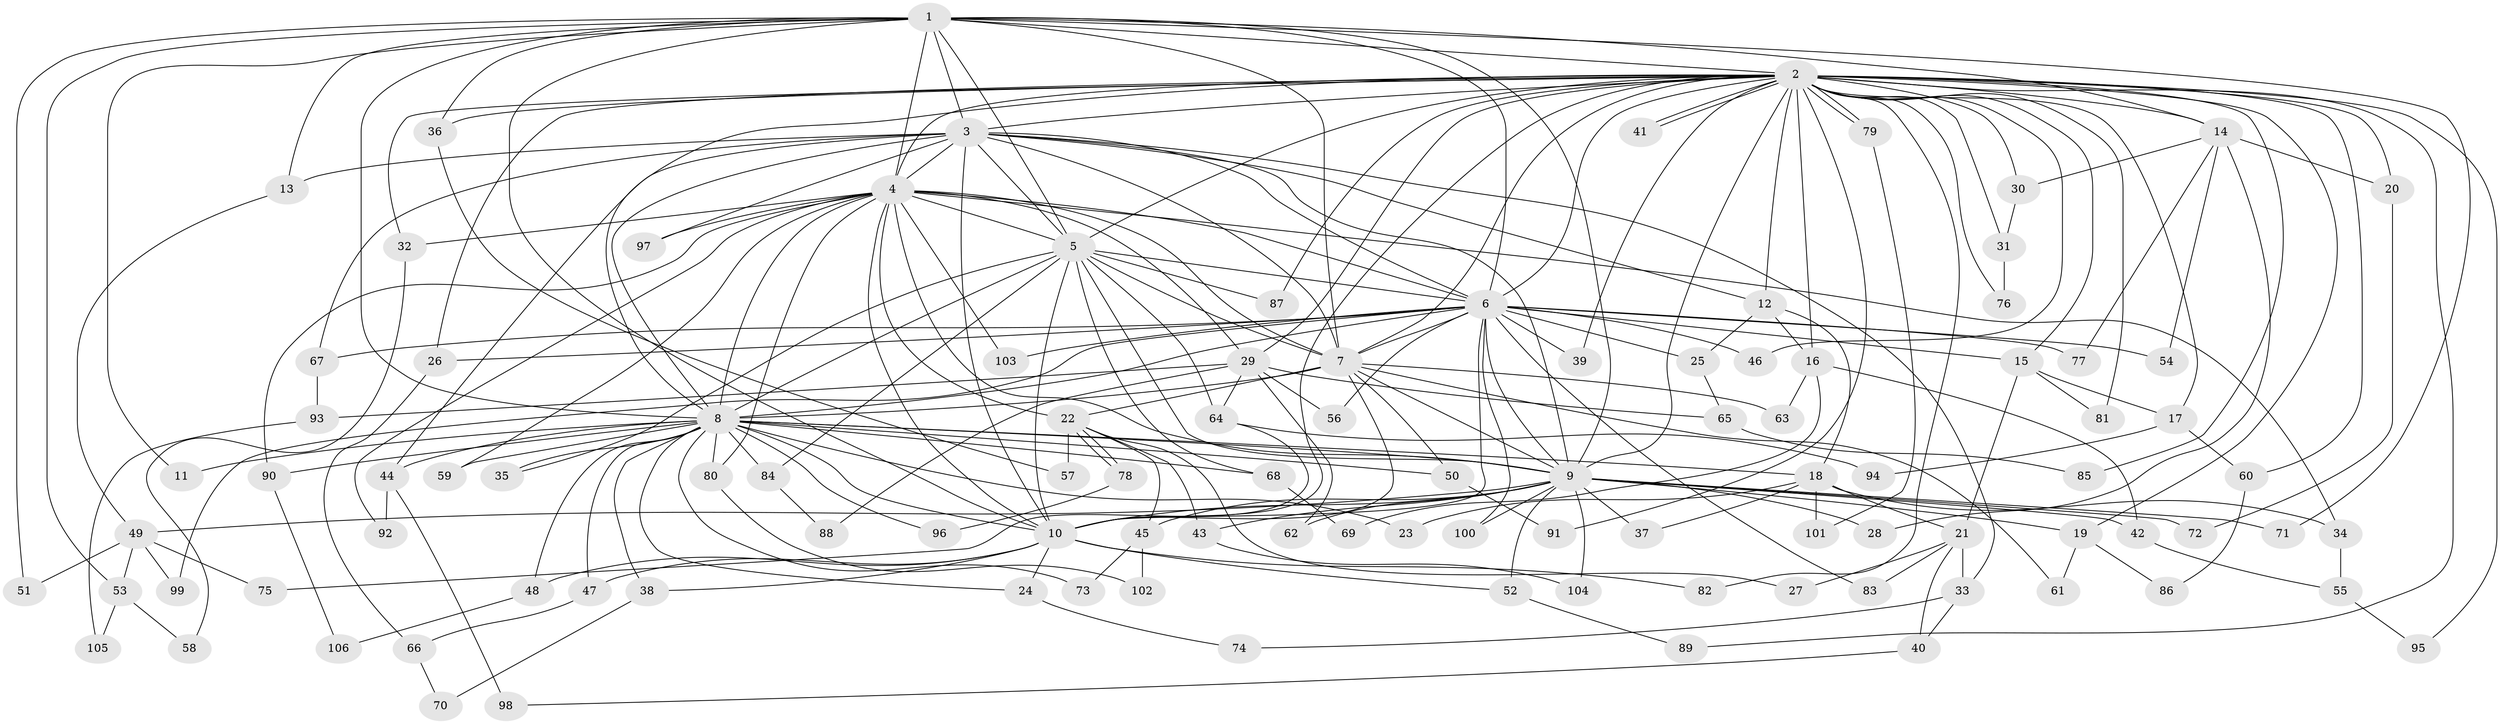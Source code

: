 // coarse degree distribution, {13: 0.06451612903225806, 2: 0.4838709677419355, 1: 0.22580645161290322, 22: 0.03225806451612903, 3: 0.0967741935483871, 4: 0.06451612903225806, 10: 0.03225806451612903}
// Generated by graph-tools (version 1.1) at 2025/49/03/04/25 21:49:05]
// undirected, 106 vertices, 237 edges
graph export_dot {
graph [start="1"]
  node [color=gray90,style=filled];
  1;
  2;
  3;
  4;
  5;
  6;
  7;
  8;
  9;
  10;
  11;
  12;
  13;
  14;
  15;
  16;
  17;
  18;
  19;
  20;
  21;
  22;
  23;
  24;
  25;
  26;
  27;
  28;
  29;
  30;
  31;
  32;
  33;
  34;
  35;
  36;
  37;
  38;
  39;
  40;
  41;
  42;
  43;
  44;
  45;
  46;
  47;
  48;
  49;
  50;
  51;
  52;
  53;
  54;
  55;
  56;
  57;
  58;
  59;
  60;
  61;
  62;
  63;
  64;
  65;
  66;
  67;
  68;
  69;
  70;
  71;
  72;
  73;
  74;
  75;
  76;
  77;
  78;
  79;
  80;
  81;
  82;
  83;
  84;
  85;
  86;
  87;
  88;
  89;
  90;
  91;
  92;
  93;
  94;
  95;
  96;
  97;
  98;
  99;
  100;
  101;
  102;
  103;
  104;
  105;
  106;
  1 -- 2;
  1 -- 3;
  1 -- 4;
  1 -- 5;
  1 -- 6;
  1 -- 7;
  1 -- 8;
  1 -- 9;
  1 -- 10;
  1 -- 11;
  1 -- 13;
  1 -- 14;
  1 -- 36;
  1 -- 51;
  1 -- 53;
  1 -- 71;
  2 -- 3;
  2 -- 4;
  2 -- 5;
  2 -- 6;
  2 -- 7;
  2 -- 8;
  2 -- 9;
  2 -- 10;
  2 -- 12;
  2 -- 14;
  2 -- 15;
  2 -- 16;
  2 -- 17;
  2 -- 19;
  2 -- 20;
  2 -- 26;
  2 -- 29;
  2 -- 30;
  2 -- 31;
  2 -- 32;
  2 -- 36;
  2 -- 39;
  2 -- 41;
  2 -- 41;
  2 -- 46;
  2 -- 60;
  2 -- 76;
  2 -- 79;
  2 -- 79;
  2 -- 81;
  2 -- 82;
  2 -- 85;
  2 -- 87;
  2 -- 89;
  2 -- 91;
  2 -- 95;
  3 -- 4;
  3 -- 5;
  3 -- 6;
  3 -- 7;
  3 -- 8;
  3 -- 9;
  3 -- 10;
  3 -- 12;
  3 -- 13;
  3 -- 33;
  3 -- 44;
  3 -- 67;
  3 -- 97;
  4 -- 5;
  4 -- 6;
  4 -- 7;
  4 -- 8;
  4 -- 9;
  4 -- 10;
  4 -- 22;
  4 -- 29;
  4 -- 32;
  4 -- 34;
  4 -- 59;
  4 -- 80;
  4 -- 90;
  4 -- 92;
  4 -- 97;
  4 -- 103;
  5 -- 6;
  5 -- 7;
  5 -- 8;
  5 -- 9;
  5 -- 10;
  5 -- 35;
  5 -- 64;
  5 -- 68;
  5 -- 84;
  5 -- 87;
  6 -- 7;
  6 -- 8;
  6 -- 9;
  6 -- 10;
  6 -- 15;
  6 -- 25;
  6 -- 26;
  6 -- 39;
  6 -- 46;
  6 -- 54;
  6 -- 56;
  6 -- 67;
  6 -- 77;
  6 -- 83;
  6 -- 99;
  6 -- 100;
  6 -- 103;
  7 -- 8;
  7 -- 9;
  7 -- 10;
  7 -- 22;
  7 -- 50;
  7 -- 61;
  7 -- 63;
  8 -- 9;
  8 -- 10;
  8 -- 11;
  8 -- 18;
  8 -- 23;
  8 -- 24;
  8 -- 35;
  8 -- 38;
  8 -- 44;
  8 -- 47;
  8 -- 48;
  8 -- 50;
  8 -- 59;
  8 -- 68;
  8 -- 73;
  8 -- 80;
  8 -- 84;
  8 -- 90;
  8 -- 96;
  9 -- 10;
  9 -- 19;
  9 -- 28;
  9 -- 37;
  9 -- 42;
  9 -- 43;
  9 -- 45;
  9 -- 49;
  9 -- 52;
  9 -- 62;
  9 -- 71;
  9 -- 72;
  9 -- 100;
  9 -- 104;
  10 -- 24;
  10 -- 38;
  10 -- 47;
  10 -- 48;
  10 -- 52;
  10 -- 82;
  12 -- 16;
  12 -- 18;
  12 -- 25;
  13 -- 49;
  14 -- 20;
  14 -- 28;
  14 -- 30;
  14 -- 54;
  14 -- 77;
  15 -- 17;
  15 -- 21;
  15 -- 81;
  16 -- 42;
  16 -- 63;
  16 -- 69;
  17 -- 60;
  17 -- 94;
  18 -- 21;
  18 -- 23;
  18 -- 34;
  18 -- 37;
  18 -- 101;
  19 -- 61;
  19 -- 86;
  20 -- 72;
  21 -- 27;
  21 -- 33;
  21 -- 40;
  21 -- 83;
  22 -- 27;
  22 -- 43;
  22 -- 45;
  22 -- 57;
  22 -- 78;
  22 -- 78;
  24 -- 74;
  25 -- 65;
  26 -- 66;
  29 -- 56;
  29 -- 62;
  29 -- 64;
  29 -- 65;
  29 -- 88;
  29 -- 93;
  30 -- 31;
  31 -- 76;
  32 -- 58;
  33 -- 40;
  33 -- 74;
  34 -- 55;
  36 -- 57;
  38 -- 70;
  40 -- 98;
  42 -- 55;
  43 -- 104;
  44 -- 92;
  44 -- 98;
  45 -- 73;
  45 -- 102;
  47 -- 66;
  48 -- 106;
  49 -- 51;
  49 -- 53;
  49 -- 75;
  49 -- 99;
  50 -- 91;
  52 -- 89;
  53 -- 58;
  53 -- 105;
  55 -- 95;
  60 -- 86;
  64 -- 75;
  64 -- 94;
  65 -- 85;
  66 -- 70;
  67 -- 93;
  68 -- 69;
  78 -- 96;
  79 -- 101;
  80 -- 102;
  84 -- 88;
  90 -- 106;
  93 -- 105;
}
